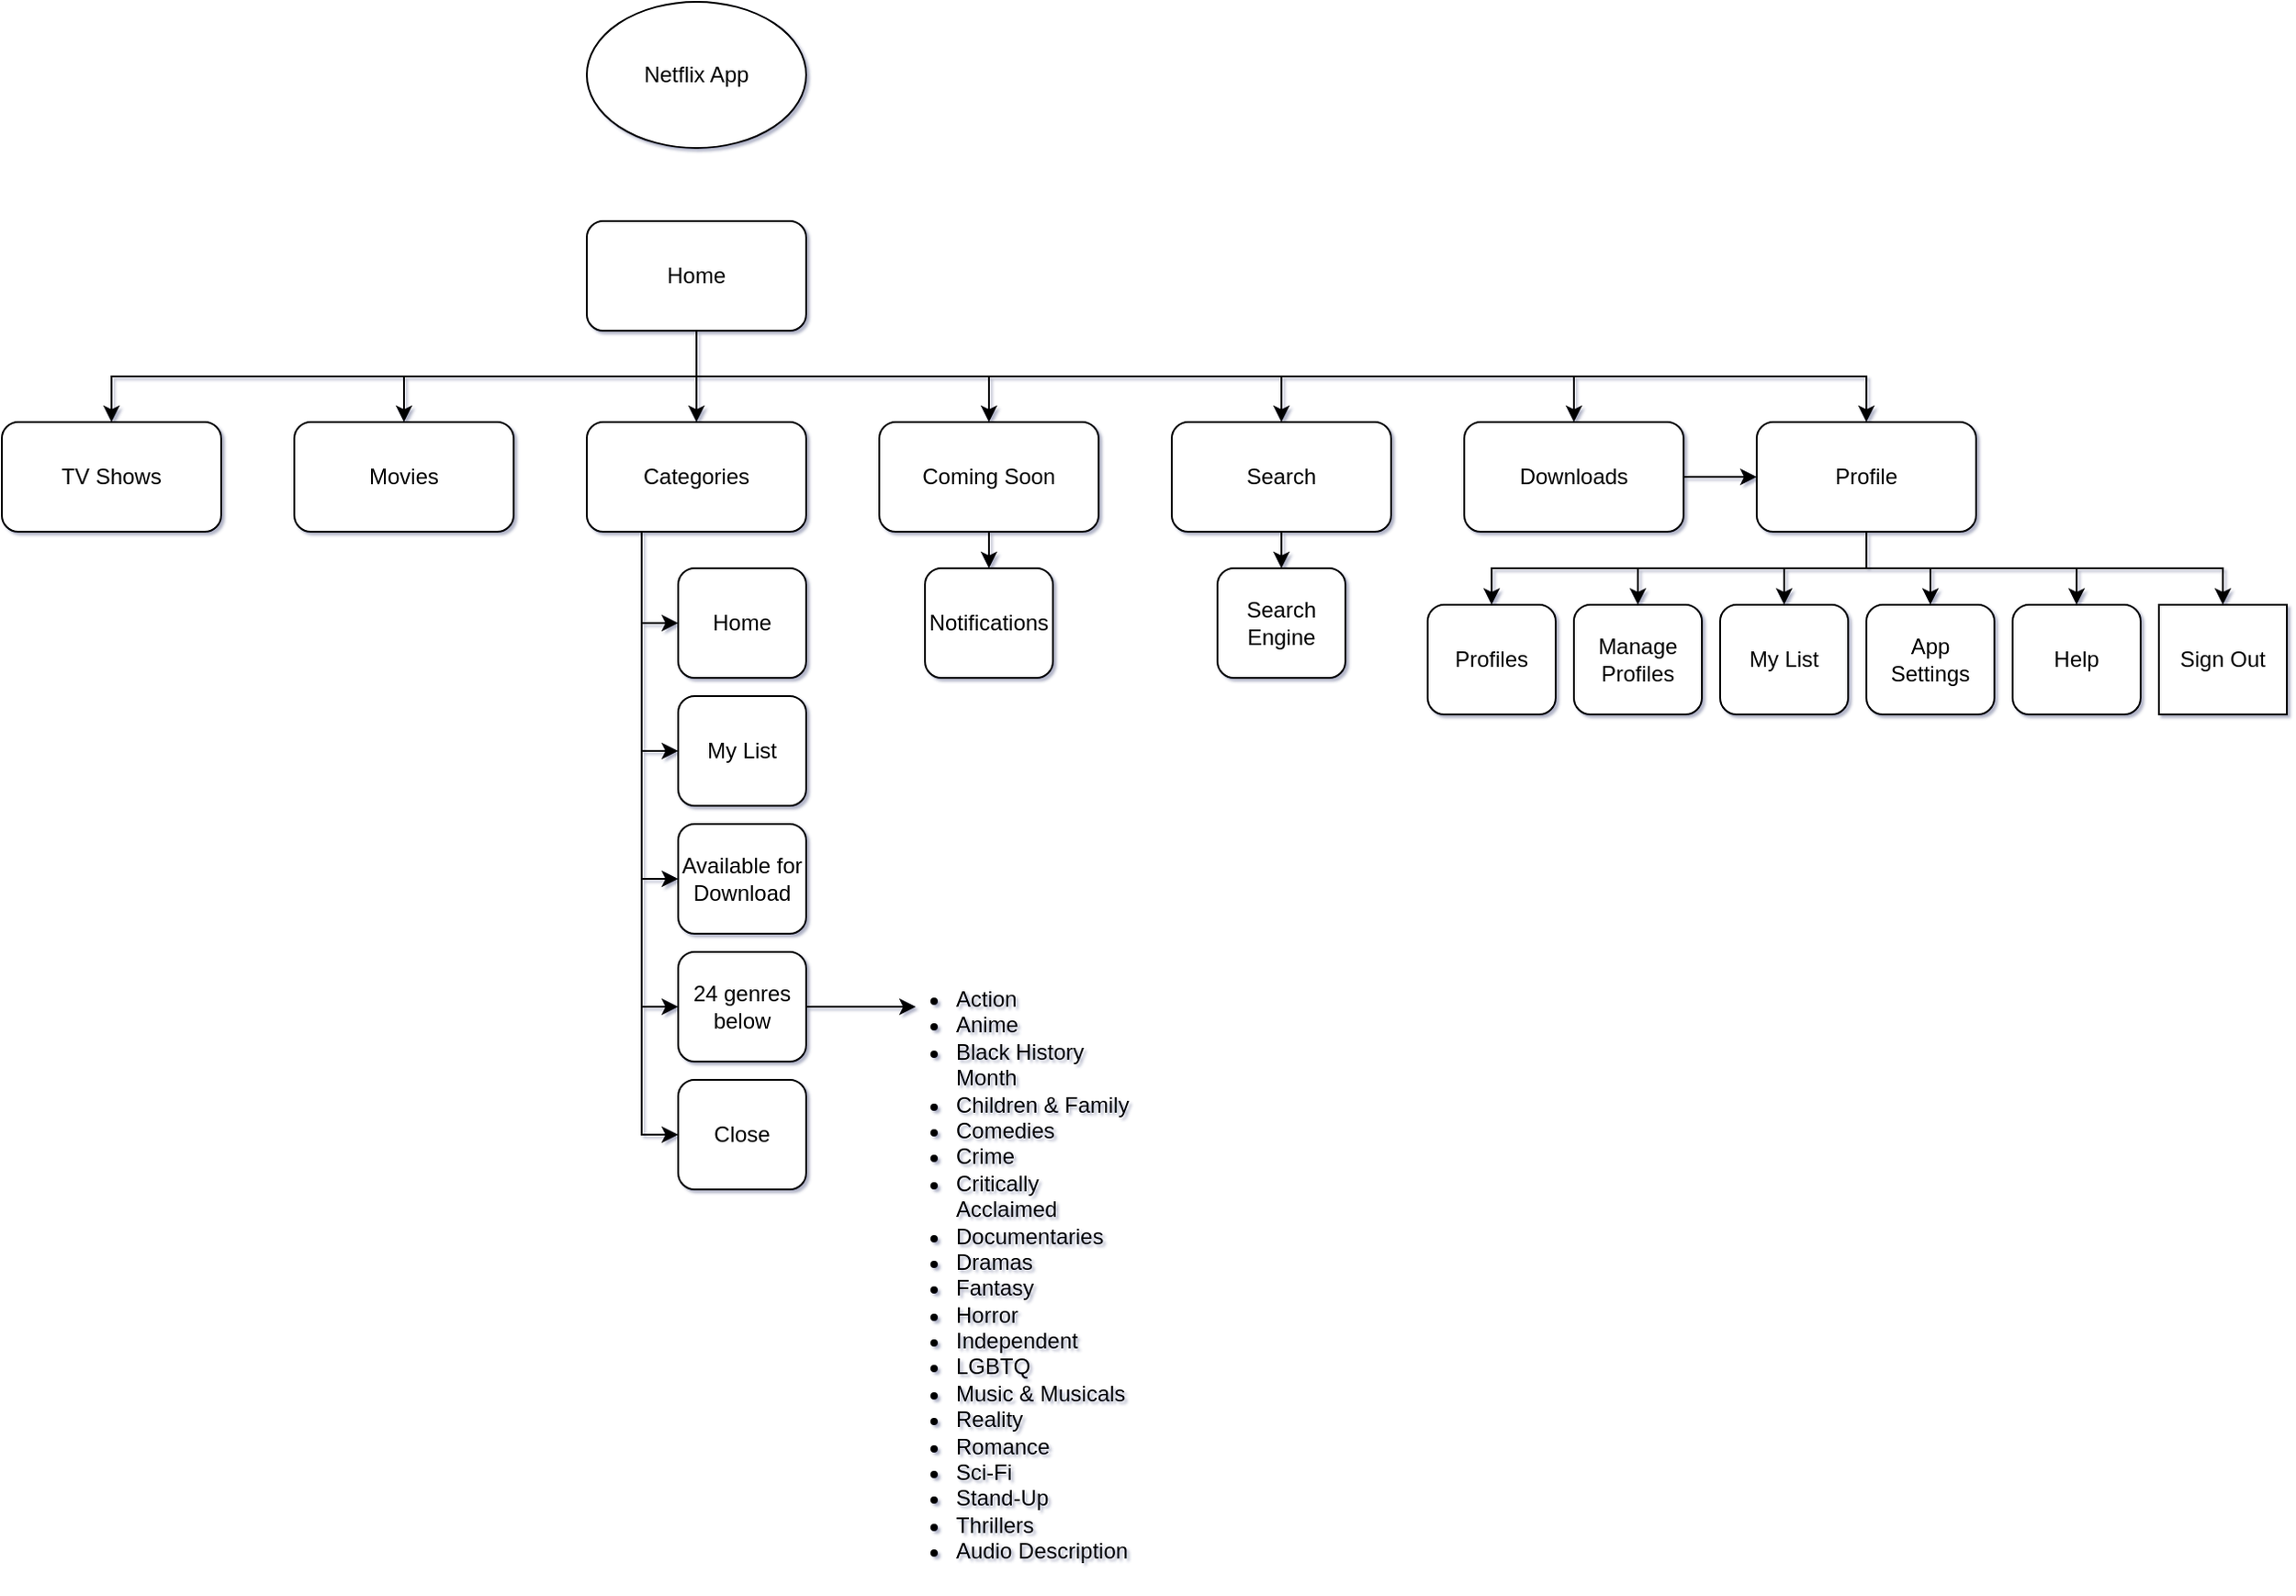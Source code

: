 <mxfile version="14.4.2" type="github">
  <diagram id="tcSZJWRLkoQmAJ7EiQp0" name="Page-1">
    <mxGraphModel dx="3555" dy="1923" grid="0" gridSize="10" guides="1" tooltips="1" connect="1" arrows="1" fold="1" page="1" pageScale="1" pageWidth="200" pageHeight="300" math="0" shadow="1">
      <root>
        <mxCell id="0" />
        <mxCell id="1" parent="0" />
        <mxCell id="6qyk9QpOt-KV1l_fl7KS-1" value="Netflix App" style="ellipse;whiteSpace=wrap;html=1;" vertex="1" parent="1">
          <mxGeometry x="395" y="20" width="120" height="80" as="geometry" />
        </mxCell>
        <mxCell id="6qyk9QpOt-KV1l_fl7KS-2" value="TV Shows" style="rounded=1;whiteSpace=wrap;html=1;" vertex="1" parent="1">
          <mxGeometry x="75" y="250" width="120" height="60" as="geometry" />
        </mxCell>
        <mxCell id="6qyk9QpOt-KV1l_fl7KS-3" value="Movies" style="rounded=1;whiteSpace=wrap;html=1;" vertex="1" parent="1">
          <mxGeometry x="235" y="250" width="120" height="60" as="geometry" />
        </mxCell>
        <mxCell id="6qyk9QpOt-KV1l_fl7KS-36" style="edgeStyle=orthogonalEdgeStyle;rounded=0;orthogonalLoop=1;jettySize=auto;html=1;exitX=0.5;exitY=1;exitDx=0;exitDy=0;entryX=0.5;entryY=0;entryDx=0;entryDy=0;" edge="1" parent="1" source="6qyk9QpOt-KV1l_fl7KS-4" target="6qyk9QpOt-KV1l_fl7KS-20">
          <mxGeometry relative="1" as="geometry" />
        </mxCell>
        <mxCell id="6qyk9QpOt-KV1l_fl7KS-37" style="edgeStyle=orthogonalEdgeStyle;rounded=0;orthogonalLoop=1;jettySize=auto;html=1;exitX=0.5;exitY=1;exitDx=0;exitDy=0;entryX=0.5;entryY=0;entryDx=0;entryDy=0;" edge="1" parent="1" source="6qyk9QpOt-KV1l_fl7KS-4" target="6qyk9QpOt-KV1l_fl7KS-3">
          <mxGeometry relative="1" as="geometry" />
        </mxCell>
        <mxCell id="6qyk9QpOt-KV1l_fl7KS-38" style="edgeStyle=orthogonalEdgeStyle;rounded=0;orthogonalLoop=1;jettySize=auto;html=1;exitX=0.5;exitY=1;exitDx=0;exitDy=0;entryX=0.5;entryY=0;entryDx=0;entryDy=0;" edge="1" parent="1" source="6qyk9QpOt-KV1l_fl7KS-4" target="6qyk9QpOt-KV1l_fl7KS-2">
          <mxGeometry relative="1" as="geometry" />
        </mxCell>
        <mxCell id="6qyk9QpOt-KV1l_fl7KS-39" style="edgeStyle=orthogonalEdgeStyle;rounded=0;orthogonalLoop=1;jettySize=auto;html=1;exitX=0.5;exitY=1;exitDx=0;exitDy=0;entryX=0.5;entryY=0;entryDx=0;entryDy=0;" edge="1" parent="1" source="6qyk9QpOt-KV1l_fl7KS-4" target="6qyk9QpOt-KV1l_fl7KS-5">
          <mxGeometry relative="1" as="geometry" />
        </mxCell>
        <mxCell id="6qyk9QpOt-KV1l_fl7KS-40" style="edgeStyle=orthogonalEdgeStyle;rounded=0;orthogonalLoop=1;jettySize=auto;html=1;exitX=0.5;exitY=1;exitDx=0;exitDy=0;entryX=0.5;entryY=0;entryDx=0;entryDy=0;" edge="1" parent="1" source="6qyk9QpOt-KV1l_fl7KS-4" target="6qyk9QpOt-KV1l_fl7KS-6">
          <mxGeometry relative="1" as="geometry" />
        </mxCell>
        <mxCell id="6qyk9QpOt-KV1l_fl7KS-41" style="edgeStyle=orthogonalEdgeStyle;rounded=0;orthogonalLoop=1;jettySize=auto;html=1;exitX=0.5;exitY=1;exitDx=0;exitDy=0;entryX=0.5;entryY=0;entryDx=0;entryDy=0;" edge="1" parent="1" source="6qyk9QpOt-KV1l_fl7KS-4" target="6qyk9QpOt-KV1l_fl7KS-7">
          <mxGeometry relative="1" as="geometry" />
        </mxCell>
        <mxCell id="6qyk9QpOt-KV1l_fl7KS-42" style="edgeStyle=orthogonalEdgeStyle;rounded=0;orthogonalLoop=1;jettySize=auto;html=1;exitX=0.5;exitY=1;exitDx=0;exitDy=0;entryX=0.5;entryY=0;entryDx=0;entryDy=0;" edge="1" parent="1" source="6qyk9QpOt-KV1l_fl7KS-4" target="6qyk9QpOt-KV1l_fl7KS-11">
          <mxGeometry relative="1" as="geometry" />
        </mxCell>
        <mxCell id="6qyk9QpOt-KV1l_fl7KS-4" value="Home" style="rounded=1;whiteSpace=wrap;html=1;" vertex="1" parent="1">
          <mxGeometry x="395" y="140" width="120" height="60" as="geometry" />
        </mxCell>
        <mxCell id="6qyk9QpOt-KV1l_fl7KS-30" style="edgeStyle=orthogonalEdgeStyle;rounded=0;orthogonalLoop=1;jettySize=auto;html=1;exitX=0.5;exitY=1;exitDx=0;exitDy=0;entryX=0.5;entryY=0;entryDx=0;entryDy=0;" edge="1" parent="1" source="6qyk9QpOt-KV1l_fl7KS-5" target="6qyk9QpOt-KV1l_fl7KS-25">
          <mxGeometry relative="1" as="geometry" />
        </mxCell>
        <mxCell id="6qyk9QpOt-KV1l_fl7KS-5" value="Coming Soon" style="rounded=1;whiteSpace=wrap;html=1;" vertex="1" parent="1">
          <mxGeometry x="555" y="250" width="120" height="60" as="geometry" />
        </mxCell>
        <mxCell id="6qyk9QpOt-KV1l_fl7KS-29" style="edgeStyle=orthogonalEdgeStyle;rounded=0;orthogonalLoop=1;jettySize=auto;html=1;exitX=0.5;exitY=1;exitDx=0;exitDy=0;entryX=0.5;entryY=0;entryDx=0;entryDy=0;" edge="1" parent="1" source="6qyk9QpOt-KV1l_fl7KS-6" target="6qyk9QpOt-KV1l_fl7KS-26">
          <mxGeometry relative="1" as="geometry" />
        </mxCell>
        <mxCell id="6qyk9QpOt-KV1l_fl7KS-6" value="Search" style="rounded=1;whiteSpace=wrap;html=1;" vertex="1" parent="1">
          <mxGeometry x="715" y="250" width="120" height="60" as="geometry" />
        </mxCell>
        <mxCell id="6qyk9QpOt-KV1l_fl7KS-28" style="edgeStyle=orthogonalEdgeStyle;rounded=0;orthogonalLoop=1;jettySize=auto;html=1;exitX=1;exitY=0.5;exitDx=0;exitDy=0;" edge="1" parent="1" source="6qyk9QpOt-KV1l_fl7KS-7" target="6qyk9QpOt-KV1l_fl7KS-11">
          <mxGeometry relative="1" as="geometry" />
        </mxCell>
        <mxCell id="6qyk9QpOt-KV1l_fl7KS-7" value="Downloads" style="rounded=1;whiteSpace=wrap;html=1;" vertex="1" parent="1">
          <mxGeometry x="875" y="250" width="120" height="60" as="geometry" />
        </mxCell>
        <mxCell id="6qyk9QpOt-KV1l_fl7KS-43" style="edgeStyle=orthogonalEdgeStyle;rounded=0;orthogonalLoop=1;jettySize=auto;html=1;exitX=0.5;exitY=1;exitDx=0;exitDy=0;entryX=0.5;entryY=0;entryDx=0;entryDy=0;" edge="1" parent="1" source="6qyk9QpOt-KV1l_fl7KS-11" target="6qyk9QpOt-KV1l_fl7KS-13">
          <mxGeometry relative="1" as="geometry" />
        </mxCell>
        <mxCell id="6qyk9QpOt-KV1l_fl7KS-44" style="edgeStyle=orthogonalEdgeStyle;rounded=0;orthogonalLoop=1;jettySize=auto;html=1;exitX=0.5;exitY=1;exitDx=0;exitDy=0;entryX=0.5;entryY=0;entryDx=0;entryDy=0;" edge="1" parent="1" source="6qyk9QpOt-KV1l_fl7KS-11" target="6qyk9QpOt-KV1l_fl7KS-15">
          <mxGeometry relative="1" as="geometry" />
        </mxCell>
        <mxCell id="6qyk9QpOt-KV1l_fl7KS-45" style="edgeStyle=orthogonalEdgeStyle;rounded=0;orthogonalLoop=1;jettySize=auto;html=1;exitX=0.5;exitY=1;exitDx=0;exitDy=0;entryX=0.5;entryY=0;entryDx=0;entryDy=0;" edge="1" parent="1" source="6qyk9QpOt-KV1l_fl7KS-11" target="6qyk9QpOt-KV1l_fl7KS-16">
          <mxGeometry relative="1" as="geometry" />
        </mxCell>
        <mxCell id="6qyk9QpOt-KV1l_fl7KS-46" style="edgeStyle=orthogonalEdgeStyle;rounded=0;orthogonalLoop=1;jettySize=auto;html=1;exitX=0.5;exitY=1;exitDx=0;exitDy=0;entryX=0.5;entryY=0;entryDx=0;entryDy=0;" edge="1" parent="1" source="6qyk9QpOt-KV1l_fl7KS-11" target="6qyk9QpOt-KV1l_fl7KS-17">
          <mxGeometry relative="1" as="geometry" />
        </mxCell>
        <mxCell id="6qyk9QpOt-KV1l_fl7KS-47" style="edgeStyle=orthogonalEdgeStyle;rounded=0;orthogonalLoop=1;jettySize=auto;html=1;exitX=0.5;exitY=1;exitDx=0;exitDy=0;entryX=0.5;entryY=0;entryDx=0;entryDy=0;" edge="1" parent="1" source="6qyk9QpOt-KV1l_fl7KS-11" target="6qyk9QpOt-KV1l_fl7KS-18">
          <mxGeometry relative="1" as="geometry" />
        </mxCell>
        <mxCell id="6qyk9QpOt-KV1l_fl7KS-48" style="edgeStyle=orthogonalEdgeStyle;rounded=0;orthogonalLoop=1;jettySize=auto;html=1;exitX=0.5;exitY=1;exitDx=0;exitDy=0;entryX=0.5;entryY=0;entryDx=0;entryDy=0;" edge="1" parent="1" source="6qyk9QpOt-KV1l_fl7KS-11" target="6qyk9QpOt-KV1l_fl7KS-19">
          <mxGeometry relative="1" as="geometry" />
        </mxCell>
        <mxCell id="6qyk9QpOt-KV1l_fl7KS-11" value="Profile" style="rounded=1;whiteSpace=wrap;html=1;" vertex="1" parent="1">
          <mxGeometry x="1035" y="250" width="120" height="60" as="geometry" />
        </mxCell>
        <mxCell id="6qyk9QpOt-KV1l_fl7KS-13" value="Profiles" style="rounded=1;whiteSpace=wrap;html=1;" vertex="1" parent="1">
          <mxGeometry x="855" y="350" width="70" height="60" as="geometry" />
        </mxCell>
        <mxCell id="6qyk9QpOt-KV1l_fl7KS-14" value="Home" style="rounded=1;whiteSpace=wrap;html=1;" vertex="1" parent="1">
          <mxGeometry x="445" y="330" width="70" height="60" as="geometry" />
        </mxCell>
        <mxCell id="6qyk9QpOt-KV1l_fl7KS-15" value="Manage Profiles" style="rounded=1;whiteSpace=wrap;html=1;" vertex="1" parent="1">
          <mxGeometry x="935" y="350" width="70" height="60" as="geometry" />
        </mxCell>
        <mxCell id="6qyk9QpOt-KV1l_fl7KS-16" value="My List" style="rounded=1;whiteSpace=wrap;html=1;" vertex="1" parent="1">
          <mxGeometry x="1015" y="350" width="70" height="60" as="geometry" />
        </mxCell>
        <mxCell id="6qyk9QpOt-KV1l_fl7KS-17" value="App Settings" style="rounded=1;whiteSpace=wrap;html=1;" vertex="1" parent="1">
          <mxGeometry x="1095" y="350" width="70" height="60" as="geometry" />
        </mxCell>
        <mxCell id="6qyk9QpOt-KV1l_fl7KS-18" value="Help" style="rounded=1;whiteSpace=wrap;html=1;" vertex="1" parent="1">
          <mxGeometry x="1175" y="350" width="70" height="60" as="geometry" />
        </mxCell>
        <mxCell id="6qyk9QpOt-KV1l_fl7KS-19" value="Sign Out" style="rounded=0;whiteSpace=wrap;html=1;" vertex="1" parent="1">
          <mxGeometry x="1255" y="350" width="70" height="60" as="geometry" />
        </mxCell>
        <mxCell id="6qyk9QpOt-KV1l_fl7KS-31" style="edgeStyle=orthogonalEdgeStyle;rounded=0;orthogonalLoop=1;jettySize=auto;html=1;exitX=0.25;exitY=1;exitDx=0;exitDy=0;entryX=0;entryY=0.5;entryDx=0;entryDy=0;" edge="1" parent="1" source="6qyk9QpOt-KV1l_fl7KS-20" target="6qyk9QpOt-KV1l_fl7KS-14">
          <mxGeometry relative="1" as="geometry" />
        </mxCell>
        <mxCell id="6qyk9QpOt-KV1l_fl7KS-32" style="edgeStyle=orthogonalEdgeStyle;rounded=0;orthogonalLoop=1;jettySize=auto;html=1;exitX=0.25;exitY=1;exitDx=0;exitDy=0;entryX=0;entryY=0.5;entryDx=0;entryDy=0;" edge="1" parent="1" source="6qyk9QpOt-KV1l_fl7KS-20" target="6qyk9QpOt-KV1l_fl7KS-21">
          <mxGeometry relative="1" as="geometry" />
        </mxCell>
        <mxCell id="6qyk9QpOt-KV1l_fl7KS-33" style="edgeStyle=orthogonalEdgeStyle;rounded=0;orthogonalLoop=1;jettySize=auto;html=1;exitX=0.25;exitY=1;exitDx=0;exitDy=0;entryX=0;entryY=0.5;entryDx=0;entryDy=0;" edge="1" parent="1" source="6qyk9QpOt-KV1l_fl7KS-20" target="6qyk9QpOt-KV1l_fl7KS-22">
          <mxGeometry relative="1" as="geometry" />
        </mxCell>
        <mxCell id="6qyk9QpOt-KV1l_fl7KS-34" style="edgeStyle=orthogonalEdgeStyle;rounded=0;orthogonalLoop=1;jettySize=auto;html=1;exitX=0.25;exitY=1;exitDx=0;exitDy=0;entryX=0;entryY=0.5;entryDx=0;entryDy=0;" edge="1" parent="1" source="6qyk9QpOt-KV1l_fl7KS-20" target="6qyk9QpOt-KV1l_fl7KS-23">
          <mxGeometry relative="1" as="geometry" />
        </mxCell>
        <mxCell id="6qyk9QpOt-KV1l_fl7KS-35" style="edgeStyle=orthogonalEdgeStyle;rounded=0;orthogonalLoop=1;jettySize=auto;html=1;exitX=0.25;exitY=1;exitDx=0;exitDy=0;entryX=0;entryY=0.5;entryDx=0;entryDy=0;" edge="1" parent="1" source="6qyk9QpOt-KV1l_fl7KS-20" target="6qyk9QpOt-KV1l_fl7KS-24">
          <mxGeometry relative="1" as="geometry" />
        </mxCell>
        <mxCell id="6qyk9QpOt-KV1l_fl7KS-20" value="Categories" style="rounded=1;whiteSpace=wrap;html=1;" vertex="1" parent="1">
          <mxGeometry x="395" y="250" width="120" height="60" as="geometry" />
        </mxCell>
        <mxCell id="6qyk9QpOt-KV1l_fl7KS-21" value="My List" style="rounded=1;whiteSpace=wrap;html=1;" vertex="1" parent="1">
          <mxGeometry x="445" y="400" width="70" height="60" as="geometry" />
        </mxCell>
        <mxCell id="6qyk9QpOt-KV1l_fl7KS-22" value="Available for Download" style="rounded=1;whiteSpace=wrap;html=1;" vertex="1" parent="1">
          <mxGeometry x="445" y="470" width="70" height="60" as="geometry" />
        </mxCell>
        <mxCell id="6qyk9QpOt-KV1l_fl7KS-23" value="24 genres below" style="rounded=1;whiteSpace=wrap;html=1;" vertex="1" parent="1">
          <mxGeometry x="445" y="540" width="70" height="60" as="geometry" />
        </mxCell>
        <mxCell id="6qyk9QpOt-KV1l_fl7KS-24" value="Close" style="rounded=1;whiteSpace=wrap;html=1;" vertex="1" parent="1">
          <mxGeometry x="445" y="610" width="70" height="60" as="geometry" />
        </mxCell>
        <mxCell id="6qyk9QpOt-KV1l_fl7KS-25" value="Notifications" style="rounded=1;whiteSpace=wrap;html=1;" vertex="1" parent="1">
          <mxGeometry x="580" y="330" width="70" height="60" as="geometry" />
        </mxCell>
        <mxCell id="6qyk9QpOt-KV1l_fl7KS-26" value="Search Engine" style="rounded=1;whiteSpace=wrap;html=1;" vertex="1" parent="1">
          <mxGeometry x="740" y="330" width="70" height="60" as="geometry" />
        </mxCell>
        <mxCell id="6qyk9QpOt-KV1l_fl7KS-49" value="" style="endArrow=classic;html=1;exitX=1;exitY=0.5;exitDx=0;exitDy=0;" edge="1" parent="1" source="6qyk9QpOt-KV1l_fl7KS-23">
          <mxGeometry width="50" height="50" relative="1" as="geometry">
            <mxPoint x="705" y="660" as="sourcePoint" />
            <mxPoint x="575" y="570" as="targetPoint" />
          </mxGeometry>
        </mxCell>
        <mxCell id="6qyk9QpOt-KV1l_fl7KS-50" value="&lt;ul&gt;&lt;li&gt;&lt;span&gt;Action&lt;/span&gt;&lt;/li&gt;&lt;li&gt;&lt;span&gt;Anime&lt;/span&gt;&lt;/li&gt;&lt;li&gt;&lt;span&gt;Black History Month&lt;/span&gt;&lt;/li&gt;&lt;li&gt;&lt;span&gt;Children &amp;amp; Family&lt;/span&gt;&lt;/li&gt;&lt;li&gt;&lt;span&gt;Comedies&lt;/span&gt;&lt;/li&gt;&lt;li&gt;&lt;span&gt;Crime&lt;/span&gt;&lt;/li&gt;&lt;li&gt;&lt;span&gt;Critically Acclaimed&lt;/span&gt;&lt;/li&gt;&lt;li&gt;&lt;span&gt;Documentaries&lt;/span&gt;&lt;/li&gt;&lt;li&gt;&lt;span&gt;Dramas&lt;/span&gt;&lt;/li&gt;&lt;li&gt;&lt;span&gt;Fantasy&lt;/span&gt;&lt;/li&gt;&lt;li&gt;&lt;span&gt;Horror&lt;/span&gt;&lt;/li&gt;&lt;li&gt;&lt;span&gt;Independent&lt;/span&gt;&lt;/li&gt;&lt;li&gt;&lt;span&gt;LGBTQ&lt;/span&gt;&lt;/li&gt;&lt;li&gt;&lt;span&gt;Music &amp;amp; Musicals&lt;/span&gt;&lt;/li&gt;&lt;li&gt;&lt;span&gt;Reality&lt;/span&gt;&lt;/li&gt;&lt;li&gt;&lt;span&gt;Romance&lt;/span&gt;&lt;/li&gt;&lt;li&gt;&lt;span&gt;Sci-Fi&lt;/span&gt;&lt;/li&gt;&lt;li&gt;&lt;span&gt;Stand-Up&lt;/span&gt;&lt;/li&gt;&lt;li&gt;&lt;span&gt;Thrillers&lt;/span&gt;&lt;/li&gt;&lt;li&gt;&lt;span&gt;Audio Description&lt;/span&gt;&lt;/li&gt;&lt;/ul&gt;" style="text;html=1;strokeColor=none;fillColor=none;align=left;verticalAlign=top;whiteSpace=wrap;rounded=0;" vertex="1" parent="1">
          <mxGeometry x="555" y="540" width="140" height="340" as="geometry" />
        </mxCell>
      </root>
    </mxGraphModel>
  </diagram>
</mxfile>
